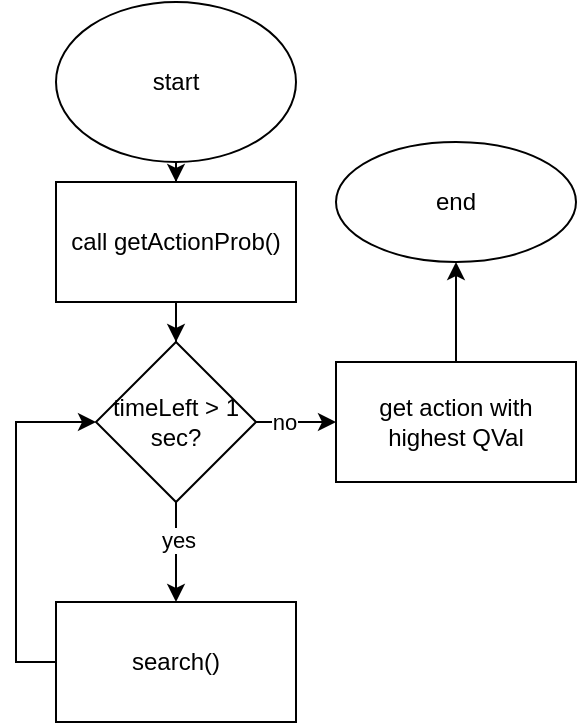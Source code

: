 <mxfile version="15.7.3" type="device"><diagram id="R9fymx9JnkesYUR3W_on" name="Page-1"><mxGraphModel dx="1342" dy="865" grid="1" gridSize="10" guides="1" tooltips="1" connect="1" arrows="1" fold="1" page="1" pageScale="1" pageWidth="827" pageHeight="1169" math="0" shadow="0"><root><mxCell id="0"/><mxCell id="1" parent="0"/><mxCell id="q_4qZB8JPNOFol7mG2DQ-3" value="" style="edgeStyle=orthogonalEdgeStyle;rounded=0;orthogonalLoop=1;jettySize=auto;html=1;" parent="1" source="q_4qZB8JPNOFol7mG2DQ-1" target="q_4qZB8JPNOFol7mG2DQ-2" edge="1"><mxGeometry relative="1" as="geometry"/></mxCell><mxCell id="q_4qZB8JPNOFol7mG2DQ-1" value="start" style="ellipse;whiteSpace=wrap;html=1;" parent="1" vertex="1"><mxGeometry x="30" y="30" width="120" height="80" as="geometry"/></mxCell><mxCell id="q_4qZB8JPNOFol7mG2DQ-12" value="" style="edgeStyle=orthogonalEdgeStyle;rounded=0;orthogonalLoop=1;jettySize=auto;html=1;" parent="1" source="q_4qZB8JPNOFol7mG2DQ-2" target="q_4qZB8JPNOFol7mG2DQ-11" edge="1"><mxGeometry relative="1" as="geometry"/></mxCell><mxCell id="q_4qZB8JPNOFol7mG2DQ-2" value="call getActionProb()" style="whiteSpace=wrap;html=1;" parent="1" vertex="1"><mxGeometry x="30" y="120" width="120" height="60" as="geometry"/></mxCell><mxCell id="q_4qZB8JPNOFol7mG2DQ-15" style="edgeStyle=orthogonalEdgeStyle;rounded=0;orthogonalLoop=1;jettySize=auto;html=1;" parent="1" source="q_4qZB8JPNOFol7mG2DQ-6" target="q_4qZB8JPNOFol7mG2DQ-11" edge="1"><mxGeometry relative="1" as="geometry"><mxPoint x="10" y="240" as="targetPoint"/><Array as="points"><mxPoint x="10" y="360"/><mxPoint x="10" y="240"/></Array></mxGeometry></mxCell><mxCell id="q_4qZB8JPNOFol7mG2DQ-6" value="search()" style="whiteSpace=wrap;html=1;" parent="1" vertex="1"><mxGeometry x="30" y="330" width="120" height="60" as="geometry"/></mxCell><mxCell id="q_4qZB8JPNOFol7mG2DQ-13" value="" style="edgeStyle=orthogonalEdgeStyle;rounded=0;orthogonalLoop=1;jettySize=auto;html=1;" parent="1" source="q_4qZB8JPNOFol7mG2DQ-11" target="q_4qZB8JPNOFol7mG2DQ-6" edge="1"><mxGeometry relative="1" as="geometry"/></mxCell><mxCell id="q_4qZB8JPNOFol7mG2DQ-14" value="yes" style="edgeLabel;html=1;align=center;verticalAlign=middle;resizable=0;points=[];" parent="q_4qZB8JPNOFol7mG2DQ-13" vertex="1" connectable="0"><mxGeometry x="-0.24" y="1" relative="1" as="geometry"><mxPoint as="offset"/></mxGeometry></mxCell><mxCell id="q_4qZB8JPNOFol7mG2DQ-18" value="" style="edgeStyle=orthogonalEdgeStyle;rounded=0;orthogonalLoop=1;jettySize=auto;html=1;" parent="1" source="q_4qZB8JPNOFol7mG2DQ-11" target="q_4qZB8JPNOFol7mG2DQ-17" edge="1"><mxGeometry relative="1" as="geometry"/></mxCell><mxCell id="q_4qZB8JPNOFol7mG2DQ-26" value="no" style="edgeLabel;html=1;align=center;verticalAlign=middle;resizable=0;points=[];" parent="q_4qZB8JPNOFol7mG2DQ-18" vertex="1" connectable="0"><mxGeometry x="-0.333" relative="1" as="geometry"><mxPoint as="offset"/></mxGeometry></mxCell><mxCell id="q_4qZB8JPNOFol7mG2DQ-11" value="timeLeft &amp;gt; 1 sec?" style="rhombus;whiteSpace=wrap;html=1;" parent="1" vertex="1"><mxGeometry x="50" y="200" width="80" height="80" as="geometry"/></mxCell><mxCell id="q_4qZB8JPNOFol7mG2DQ-20" value="" style="edgeStyle=orthogonalEdgeStyle;rounded=0;orthogonalLoop=1;jettySize=auto;html=1;" parent="1" source="q_4qZB8JPNOFol7mG2DQ-17" target="q_4qZB8JPNOFol7mG2DQ-19" edge="1"><mxGeometry relative="1" as="geometry"/></mxCell><mxCell id="q_4qZB8JPNOFol7mG2DQ-17" value="get action with highest QVal" style="whiteSpace=wrap;html=1;" parent="1" vertex="1"><mxGeometry x="170" y="210" width="120" height="60" as="geometry"/></mxCell><mxCell id="q_4qZB8JPNOFol7mG2DQ-19" value="end" style="ellipse;whiteSpace=wrap;html=1;" parent="1" vertex="1"><mxGeometry x="170" y="100" width="120" height="60" as="geometry"/></mxCell></root></mxGraphModel></diagram></mxfile>